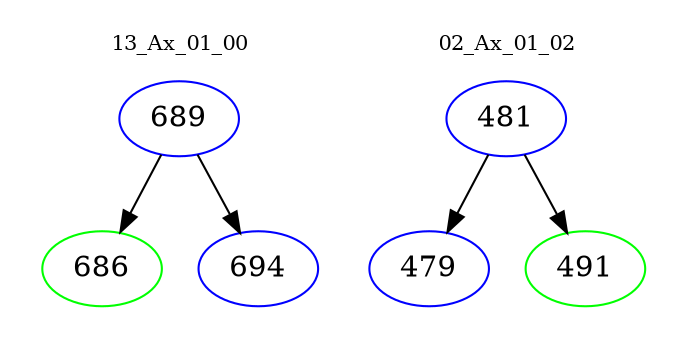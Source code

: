 digraph{
subgraph cluster_0 {
color = white
label = "13_Ax_01_00";
fontsize=10;
T0_689 [label="689", color="blue"]
T0_689 -> T0_686 [color="black"]
T0_686 [label="686", color="green"]
T0_689 -> T0_694 [color="black"]
T0_694 [label="694", color="blue"]
}
subgraph cluster_1 {
color = white
label = "02_Ax_01_02";
fontsize=10;
T1_481 [label="481", color="blue"]
T1_481 -> T1_479 [color="black"]
T1_479 [label="479", color="blue"]
T1_481 -> T1_491 [color="black"]
T1_491 [label="491", color="green"]
}
}
